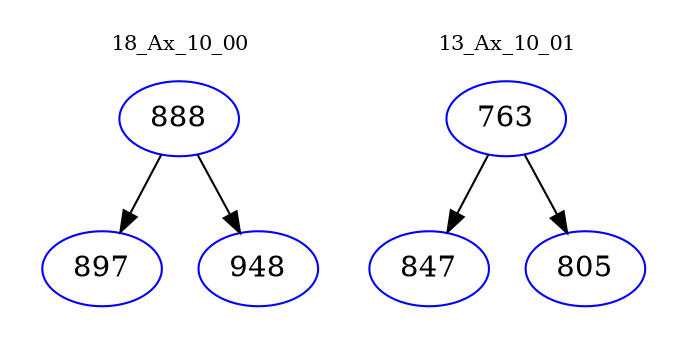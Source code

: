 digraph{
subgraph cluster_0 {
color = white
label = "18_Ax_10_00";
fontsize=10;
T0_888 [label="888", color="blue"]
T0_888 -> T0_897 [color="black"]
T0_897 [label="897", color="blue"]
T0_888 -> T0_948 [color="black"]
T0_948 [label="948", color="blue"]
}
subgraph cluster_1 {
color = white
label = "13_Ax_10_01";
fontsize=10;
T1_763 [label="763", color="blue"]
T1_763 -> T1_847 [color="black"]
T1_847 [label="847", color="blue"]
T1_763 -> T1_805 [color="black"]
T1_805 [label="805", color="blue"]
}
}
